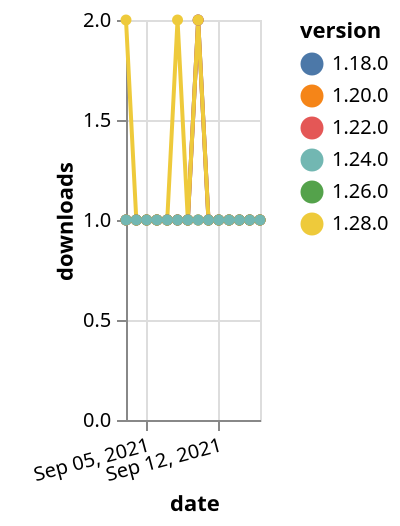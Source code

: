 {"$schema": "https://vega.github.io/schema/vega-lite/v5.json", "description": "A simple bar chart with embedded data.", "data": {"values": [{"date": "2021-09-03", "total": 212, "delta": 1, "version": "1.18.0"}, {"date": "2021-09-04", "total": 213, "delta": 1, "version": "1.18.0"}, {"date": "2021-09-05", "total": 214, "delta": 1, "version": "1.18.0"}, {"date": "2021-09-06", "total": 215, "delta": 1, "version": "1.18.0"}, {"date": "2021-09-07", "total": 216, "delta": 1, "version": "1.18.0"}, {"date": "2021-09-08", "total": 217, "delta": 1, "version": "1.18.0"}, {"date": "2021-09-09", "total": 218, "delta": 1, "version": "1.18.0"}, {"date": "2021-09-10", "total": 220, "delta": 2, "version": "1.18.0"}, {"date": "2021-09-11", "total": 221, "delta": 1, "version": "1.18.0"}, {"date": "2021-09-12", "total": 222, "delta": 1, "version": "1.18.0"}, {"date": "2021-09-13", "total": 223, "delta": 1, "version": "1.18.0"}, {"date": "2021-09-14", "total": 224, "delta": 1, "version": "1.18.0"}, {"date": "2021-09-15", "total": 225, "delta": 1, "version": "1.18.0"}, {"date": "2021-09-16", "total": 226, "delta": 1, "version": "1.18.0"}, {"date": "2021-09-03", "total": 175, "delta": 1, "version": "1.22.0"}, {"date": "2021-09-04", "total": 176, "delta": 1, "version": "1.22.0"}, {"date": "2021-09-05", "total": 177, "delta": 1, "version": "1.22.0"}, {"date": "2021-09-06", "total": 178, "delta": 1, "version": "1.22.0"}, {"date": "2021-09-07", "total": 179, "delta": 1, "version": "1.22.0"}, {"date": "2021-09-08", "total": 180, "delta": 1, "version": "1.22.0"}, {"date": "2021-09-09", "total": 181, "delta": 1, "version": "1.22.0"}, {"date": "2021-09-10", "total": 183, "delta": 2, "version": "1.22.0"}, {"date": "2021-09-11", "total": 184, "delta": 1, "version": "1.22.0"}, {"date": "2021-09-12", "total": 185, "delta": 1, "version": "1.22.0"}, {"date": "2021-09-13", "total": 186, "delta": 1, "version": "1.22.0"}, {"date": "2021-09-14", "total": 187, "delta": 1, "version": "1.22.0"}, {"date": "2021-09-15", "total": 188, "delta": 1, "version": "1.22.0"}, {"date": "2021-09-16", "total": 189, "delta": 1, "version": "1.22.0"}, {"date": "2021-09-03", "total": 110, "delta": 2, "version": "1.28.0"}, {"date": "2021-09-04", "total": 111, "delta": 1, "version": "1.28.0"}, {"date": "2021-09-05", "total": 112, "delta": 1, "version": "1.28.0"}, {"date": "2021-09-06", "total": 113, "delta": 1, "version": "1.28.0"}, {"date": "2021-09-07", "total": 114, "delta": 1, "version": "1.28.0"}, {"date": "2021-09-08", "total": 116, "delta": 2, "version": "1.28.0"}, {"date": "2021-09-09", "total": 117, "delta": 1, "version": "1.28.0"}, {"date": "2021-09-10", "total": 119, "delta": 2, "version": "1.28.0"}, {"date": "2021-09-11", "total": 120, "delta": 1, "version": "1.28.0"}, {"date": "2021-09-12", "total": 121, "delta": 1, "version": "1.28.0"}, {"date": "2021-09-13", "total": 122, "delta": 1, "version": "1.28.0"}, {"date": "2021-09-14", "total": 123, "delta": 1, "version": "1.28.0"}, {"date": "2021-09-15", "total": 124, "delta": 1, "version": "1.28.0"}, {"date": "2021-09-16", "total": 125, "delta": 1, "version": "1.28.0"}, {"date": "2021-09-03", "total": 163, "delta": 1, "version": "1.26.0"}, {"date": "2021-09-04", "total": 164, "delta": 1, "version": "1.26.0"}, {"date": "2021-09-05", "total": 165, "delta": 1, "version": "1.26.0"}, {"date": "2021-09-06", "total": 166, "delta": 1, "version": "1.26.0"}, {"date": "2021-09-07", "total": 167, "delta": 1, "version": "1.26.0"}, {"date": "2021-09-08", "total": 168, "delta": 1, "version": "1.26.0"}, {"date": "2021-09-09", "total": 169, "delta": 1, "version": "1.26.0"}, {"date": "2021-09-10", "total": 170, "delta": 1, "version": "1.26.0"}, {"date": "2021-09-11", "total": 171, "delta": 1, "version": "1.26.0"}, {"date": "2021-09-12", "total": 172, "delta": 1, "version": "1.26.0"}, {"date": "2021-09-13", "total": 173, "delta": 1, "version": "1.26.0"}, {"date": "2021-09-14", "total": 174, "delta": 1, "version": "1.26.0"}, {"date": "2021-09-15", "total": 175, "delta": 1, "version": "1.26.0"}, {"date": "2021-09-16", "total": 176, "delta": 1, "version": "1.26.0"}, {"date": "2021-09-03", "total": 178, "delta": 1, "version": "1.20.0"}, {"date": "2021-09-04", "total": 179, "delta": 1, "version": "1.20.0"}, {"date": "2021-09-05", "total": 180, "delta": 1, "version": "1.20.0"}, {"date": "2021-09-06", "total": 181, "delta": 1, "version": "1.20.0"}, {"date": "2021-09-07", "total": 182, "delta": 1, "version": "1.20.0"}, {"date": "2021-09-08", "total": 183, "delta": 1, "version": "1.20.0"}, {"date": "2021-09-09", "total": 184, "delta": 1, "version": "1.20.0"}, {"date": "2021-09-10", "total": 185, "delta": 1, "version": "1.20.0"}, {"date": "2021-09-11", "total": 186, "delta": 1, "version": "1.20.0"}, {"date": "2021-09-12", "total": 187, "delta": 1, "version": "1.20.0"}, {"date": "2021-09-13", "total": 188, "delta": 1, "version": "1.20.0"}, {"date": "2021-09-14", "total": 189, "delta": 1, "version": "1.20.0"}, {"date": "2021-09-15", "total": 190, "delta": 1, "version": "1.20.0"}, {"date": "2021-09-16", "total": 191, "delta": 1, "version": "1.20.0"}, {"date": "2021-09-03", "total": 146, "delta": 1, "version": "1.24.0"}, {"date": "2021-09-04", "total": 147, "delta": 1, "version": "1.24.0"}, {"date": "2021-09-05", "total": 148, "delta": 1, "version": "1.24.0"}, {"date": "2021-09-06", "total": 149, "delta": 1, "version": "1.24.0"}, {"date": "2021-09-07", "total": 150, "delta": 1, "version": "1.24.0"}, {"date": "2021-09-08", "total": 151, "delta": 1, "version": "1.24.0"}, {"date": "2021-09-09", "total": 152, "delta": 1, "version": "1.24.0"}, {"date": "2021-09-10", "total": 153, "delta": 1, "version": "1.24.0"}, {"date": "2021-09-11", "total": 154, "delta": 1, "version": "1.24.0"}, {"date": "2021-09-12", "total": 155, "delta": 1, "version": "1.24.0"}, {"date": "2021-09-13", "total": 156, "delta": 1, "version": "1.24.0"}, {"date": "2021-09-14", "total": 157, "delta": 1, "version": "1.24.0"}, {"date": "2021-09-15", "total": 158, "delta": 1, "version": "1.24.0"}, {"date": "2021-09-16", "total": 159, "delta": 1, "version": "1.24.0"}]}, "width": "container", "mark": {"type": "line", "point": {"filled": true}}, "encoding": {"x": {"field": "date", "type": "temporal", "timeUnit": "yearmonthdate", "title": "date", "axis": {"labelAngle": -15}}, "y": {"field": "delta", "type": "quantitative", "title": "downloads"}, "color": {"field": "version", "type": "nominal"}, "tooltip": {"field": "delta"}}}